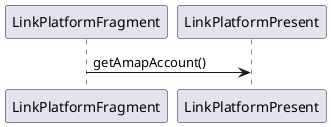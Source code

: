 # bindAmap onSuccess之后的流程onBindAmapSuccess(true)
@startuml
LinkPlatformFragment  -> LinkPlatformPresent: getAmapAccount()
@enduml